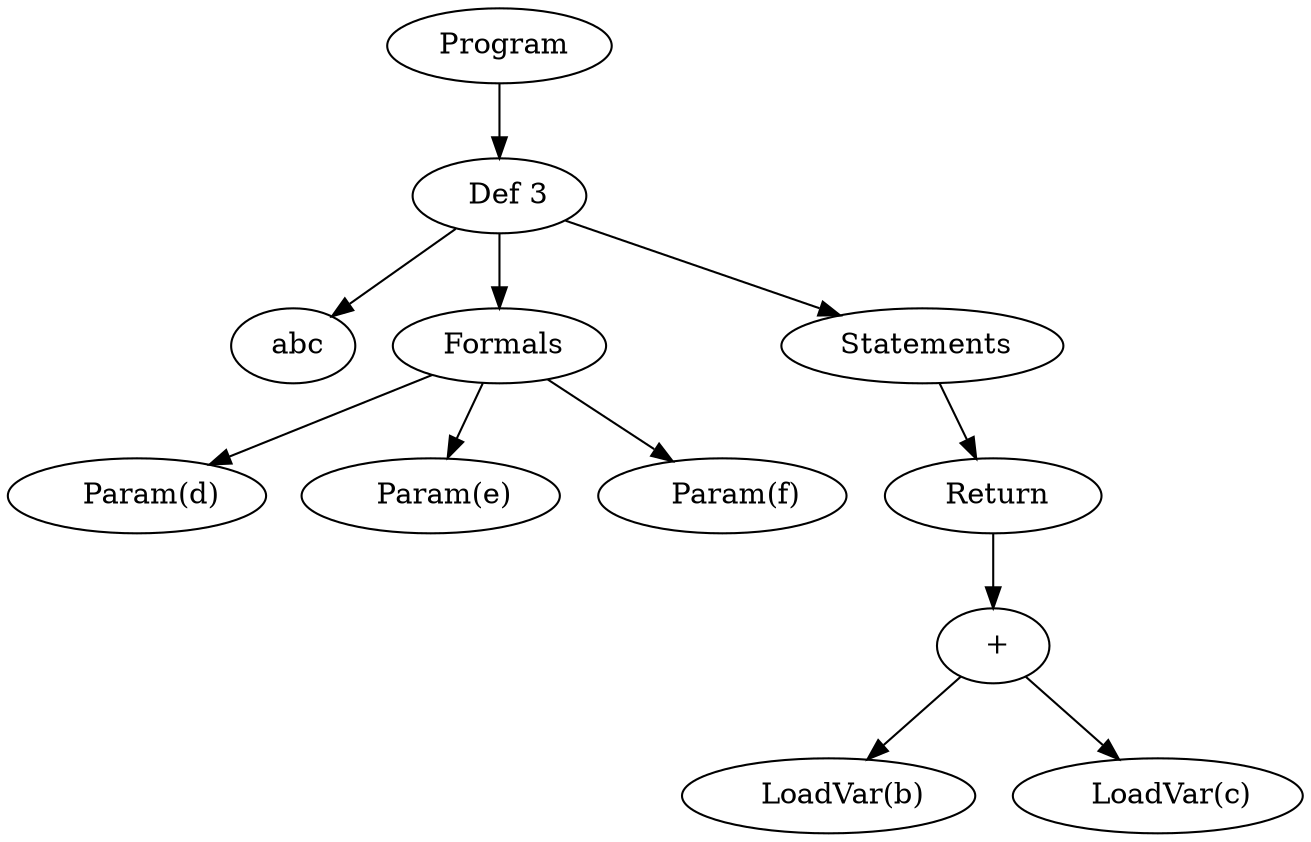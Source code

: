 // Compilador
digraph {
	n1 [label=" Program"]
	n2 [label="  Def 3"]
	n3 [label=" abc"]
	n4 [label=" Formals"]
	n5 [label="   Param(d)"]
		n4 -> n5
	n6 [label="   Param(e)"]
		n4 -> n6
	n7 [label="   Param(f)"]
		n4 -> n7
	n8 [label=" Statements"]
	n9 [label="  Return "]
	n10 [label=" +"]
	n11 [label="   LoadVar(b)"]
	n12 [label="   LoadVar(c)"]
		n10 -> n11
		n10 -> n12
		n9 -> n10
		n8 -> n9
		n2 -> n3
		n2 -> n4
		n2 -> n8
		n1 -> n2
}